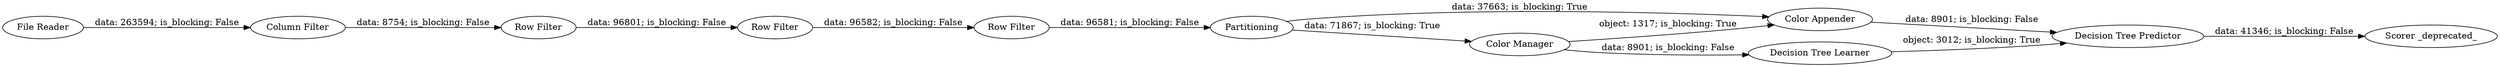 digraph {
	"-248924583403893564_5" [label="Scorer _deprecated_"]
	"-248924583403893564_19" [label="Color Appender"]
	"-248924583403893564_11" [label="Row Filter"]
	"-248924583403893564_20" [label="Row Filter"]
	"-248924583403893564_9" [label="Color Manager"]
	"-248924583403893564_1" [label="File Reader"]
	"-248924583403893564_4" [label=Partitioning]
	"-248924583403893564_3" [label="Row Filter"]
	"-248924583403893564_21" [label="Decision Tree Predictor"]
	"-248924583403893564_2" [label="Column Filter"]
	"-248924583403893564_17" [label="Decision Tree Learner"]
	"-248924583403893564_4" -> "-248924583403893564_9" [label="data: 71867; is_blocking: True"]
	"-248924583403893564_11" -> "-248924583403893564_20" [label="data: 96582; is_blocking: False"]
	"-248924583403893564_17" -> "-248924583403893564_21" [label="object: 3012; is_blocking: True"]
	"-248924583403893564_1" -> "-248924583403893564_2" [label="data: 263594; is_blocking: False"]
	"-248924583403893564_9" -> "-248924583403893564_19" [label="object: 1317; is_blocking: True"]
	"-248924583403893564_21" -> "-248924583403893564_5" [label="data: 41346; is_blocking: False"]
	"-248924583403893564_4" -> "-248924583403893564_19" [label="data: 37663; is_blocking: True"]
	"-248924583403893564_20" -> "-248924583403893564_4" [label="data: 96581; is_blocking: False"]
	"-248924583403893564_9" -> "-248924583403893564_17" [label="data: 8901; is_blocking: False"]
	"-248924583403893564_3" -> "-248924583403893564_11" [label="data: 96801; is_blocking: False"]
	"-248924583403893564_2" -> "-248924583403893564_3" [label="data: 8754; is_blocking: False"]
	"-248924583403893564_19" -> "-248924583403893564_21" [label="data: 8901; is_blocking: False"]
	rankdir=LR
}

